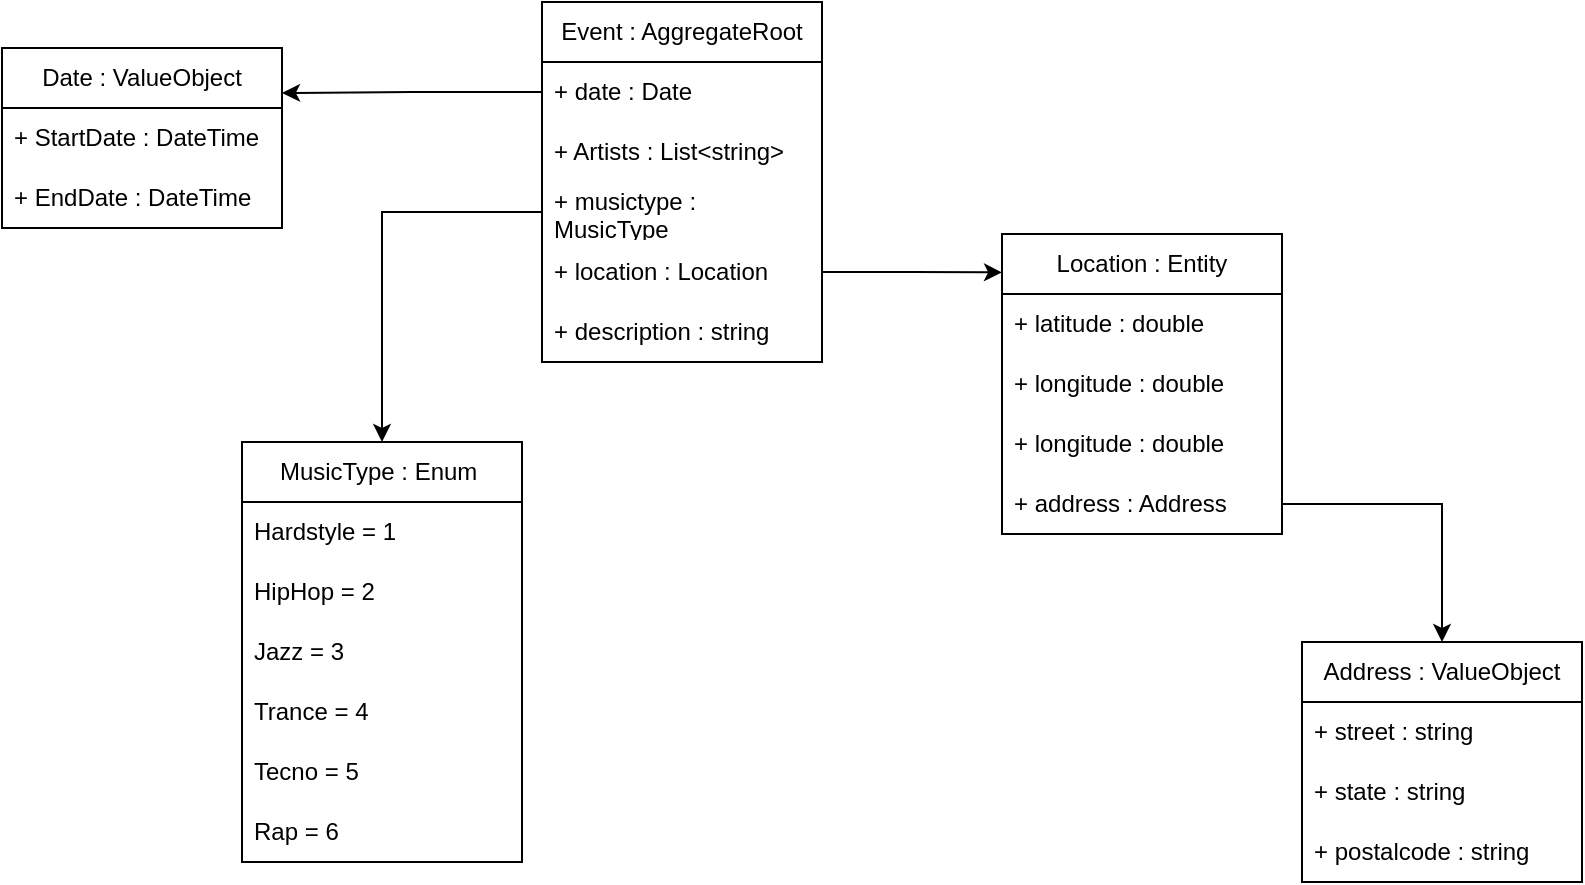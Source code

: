 <mxfile version="24.2.1" type="google">
  <diagram name="Página-1" id="yRbTayGv9ds7D0uxCgyy">
    <mxGraphModel dx="1518" dy="655" grid="1" gridSize="10" guides="1" tooltips="1" connect="1" arrows="1" fold="1" page="1" pageScale="1" pageWidth="827" pageHeight="1169" math="0" shadow="0">
      <root>
        <mxCell id="0" />
        <mxCell id="1" parent="0" />
        <mxCell id="PToddbX5U9q8gnp_Texk-1" value="Event : AggregateRoot" style="swimlane;fontStyle=0;childLayout=stackLayout;horizontal=1;startSize=30;horizontalStack=0;resizeParent=1;resizeParentMax=0;resizeLast=0;collapsible=1;marginBottom=0;whiteSpace=wrap;html=1;" parent="1" vertex="1">
          <mxGeometry x="330" y="40" width="140" height="180" as="geometry" />
        </mxCell>
        <mxCell id="PToddbX5U9q8gnp_Texk-2" value="+ date : Date" style="text;strokeColor=none;fillColor=none;align=left;verticalAlign=middle;spacingLeft=4;spacingRight=4;overflow=hidden;points=[[0,0.5],[1,0.5]];portConstraint=eastwest;rotatable=0;whiteSpace=wrap;html=1;" parent="PToddbX5U9q8gnp_Texk-1" vertex="1">
          <mxGeometry y="30" width="140" height="30" as="geometry" />
        </mxCell>
        <mxCell id="PToddbX5U9q8gnp_Texk-3" value="+ Artists : List&amp;lt;string&amp;gt;" style="text;strokeColor=none;fillColor=none;align=left;verticalAlign=middle;spacingLeft=4;spacingRight=4;overflow=hidden;points=[[0,0.5],[1,0.5]];portConstraint=eastwest;rotatable=0;whiteSpace=wrap;html=1;" parent="PToddbX5U9q8gnp_Texk-1" vertex="1">
          <mxGeometry y="60" width="140" height="30" as="geometry" />
        </mxCell>
        <mxCell id="PToddbX5U9q8gnp_Texk-4" value="+ musictype : MusicType" style="text;strokeColor=none;fillColor=none;align=left;verticalAlign=middle;spacingLeft=4;spacingRight=4;overflow=hidden;points=[[0,0.5],[1,0.5]];portConstraint=eastwest;rotatable=0;whiteSpace=wrap;html=1;" parent="PToddbX5U9q8gnp_Texk-1" vertex="1">
          <mxGeometry y="90" width="140" height="30" as="geometry" />
        </mxCell>
        <mxCell id="PToddbX5U9q8gnp_Texk-5" value="+ location : Location" style="text;strokeColor=none;fillColor=none;align=left;verticalAlign=middle;spacingLeft=4;spacingRight=4;overflow=hidden;points=[[0,0.5],[1,0.5]];portConstraint=eastwest;rotatable=0;whiteSpace=wrap;html=1;" parent="PToddbX5U9q8gnp_Texk-1" vertex="1">
          <mxGeometry y="120" width="140" height="30" as="geometry" />
        </mxCell>
        <mxCell id="PToddbX5U9q8gnp_Texk-6" value="+ description : string" style="text;strokeColor=none;fillColor=none;align=left;verticalAlign=middle;spacingLeft=4;spacingRight=4;overflow=hidden;points=[[0,0.5],[1,0.5]];portConstraint=eastwest;rotatable=0;whiteSpace=wrap;html=1;" parent="PToddbX5U9q8gnp_Texk-1" vertex="1">
          <mxGeometry y="150" width="140" height="30" as="geometry" />
        </mxCell>
        <mxCell id="PToddbX5U9q8gnp_Texk-7" value="MusicType : Enum&amp;nbsp;" style="swimlane;fontStyle=0;childLayout=stackLayout;horizontal=1;startSize=30;horizontalStack=0;resizeParent=1;resizeParentMax=0;resizeLast=0;collapsible=1;marginBottom=0;whiteSpace=wrap;html=1;" parent="1" vertex="1">
          <mxGeometry x="180" y="260" width="140" height="210" as="geometry" />
        </mxCell>
        <mxCell id="PToddbX5U9q8gnp_Texk-8" value="Hardstyle = 1" style="text;strokeColor=none;fillColor=none;align=left;verticalAlign=middle;spacingLeft=4;spacingRight=4;overflow=hidden;points=[[0,0.5],[1,0.5]];portConstraint=eastwest;rotatable=0;whiteSpace=wrap;html=1;" parent="PToddbX5U9q8gnp_Texk-7" vertex="1">
          <mxGeometry y="30" width="140" height="30" as="geometry" />
        </mxCell>
        <mxCell id="PToddbX5U9q8gnp_Texk-9" value="HipHop = 2" style="text;strokeColor=none;fillColor=none;align=left;verticalAlign=middle;spacingLeft=4;spacingRight=4;overflow=hidden;points=[[0,0.5],[1,0.5]];portConstraint=eastwest;rotatable=0;whiteSpace=wrap;html=1;" parent="PToddbX5U9q8gnp_Texk-7" vertex="1">
          <mxGeometry y="60" width="140" height="30" as="geometry" />
        </mxCell>
        <mxCell id="PToddbX5U9q8gnp_Texk-10" value="Jazz = 3" style="text;strokeColor=none;fillColor=none;align=left;verticalAlign=middle;spacingLeft=4;spacingRight=4;overflow=hidden;points=[[0,0.5],[1,0.5]];portConstraint=eastwest;rotatable=0;whiteSpace=wrap;html=1;" parent="PToddbX5U9q8gnp_Texk-7" vertex="1">
          <mxGeometry y="90" width="140" height="30" as="geometry" />
        </mxCell>
        <mxCell id="PToddbX5U9q8gnp_Texk-12" value="Trance = 4" style="text;strokeColor=none;fillColor=none;align=left;verticalAlign=middle;spacingLeft=4;spacingRight=4;overflow=hidden;points=[[0,0.5],[1,0.5]];portConstraint=eastwest;rotatable=0;whiteSpace=wrap;html=1;" parent="PToddbX5U9q8gnp_Texk-7" vertex="1">
          <mxGeometry y="120" width="140" height="30" as="geometry" />
        </mxCell>
        <mxCell id="PToddbX5U9q8gnp_Texk-13" value="Tecno = 5" style="text;strokeColor=none;fillColor=none;align=left;verticalAlign=middle;spacingLeft=4;spacingRight=4;overflow=hidden;points=[[0,0.5],[1,0.5]];portConstraint=eastwest;rotatable=0;whiteSpace=wrap;html=1;" parent="PToddbX5U9q8gnp_Texk-7" vertex="1">
          <mxGeometry y="150" width="140" height="30" as="geometry" />
        </mxCell>
        <mxCell id="PToddbX5U9q8gnp_Texk-14" value="Rap = 6" style="text;strokeColor=none;fillColor=none;align=left;verticalAlign=middle;spacingLeft=4;spacingRight=4;overflow=hidden;points=[[0,0.5],[1,0.5]];portConstraint=eastwest;rotatable=0;whiteSpace=wrap;html=1;" parent="PToddbX5U9q8gnp_Texk-7" vertex="1">
          <mxGeometry y="180" width="140" height="30" as="geometry" />
        </mxCell>
        <mxCell id="PToddbX5U9q8gnp_Texk-15" value="Location : Entity" style="swimlane;fontStyle=0;childLayout=stackLayout;horizontal=1;startSize=30;horizontalStack=0;resizeParent=1;resizeParentMax=0;resizeLast=0;collapsible=1;marginBottom=0;whiteSpace=wrap;html=1;" parent="1" vertex="1">
          <mxGeometry x="560" y="156" width="140" height="150" as="geometry" />
        </mxCell>
        <mxCell id="PToddbX5U9q8gnp_Texk-16" value="+ latitude : double" style="text;strokeColor=none;fillColor=none;align=left;verticalAlign=middle;spacingLeft=4;spacingRight=4;overflow=hidden;points=[[0,0.5],[1,0.5]];portConstraint=eastwest;rotatable=0;whiteSpace=wrap;html=1;" parent="PToddbX5U9q8gnp_Texk-15" vertex="1">
          <mxGeometry y="30" width="140" height="30" as="geometry" />
        </mxCell>
        <mxCell id="zy6qoqZiEUicW28ux1Lp-4" value="+ longitude : double" style="text;strokeColor=none;fillColor=none;align=left;verticalAlign=middle;spacingLeft=4;spacingRight=4;overflow=hidden;points=[[0,0.5],[1,0.5]];portConstraint=eastwest;rotatable=0;whiteSpace=wrap;html=1;" vertex="1" parent="PToddbX5U9q8gnp_Texk-15">
          <mxGeometry y="60" width="140" height="30" as="geometry" />
        </mxCell>
        <mxCell id="PToddbX5U9q8gnp_Texk-17" value="+ longitude : double" style="text;strokeColor=none;fillColor=none;align=left;verticalAlign=middle;spacingLeft=4;spacingRight=4;overflow=hidden;points=[[0,0.5],[1,0.5]];portConstraint=eastwest;rotatable=0;whiteSpace=wrap;html=1;" parent="PToddbX5U9q8gnp_Texk-15" vertex="1">
          <mxGeometry y="90" width="140" height="30" as="geometry" />
        </mxCell>
        <mxCell id="PToddbX5U9q8gnp_Texk-18" value="+ address : Address" style="text;strokeColor=none;fillColor=none;align=left;verticalAlign=middle;spacingLeft=4;spacingRight=4;overflow=hidden;points=[[0,0.5],[1,0.5]];portConstraint=eastwest;rotatable=0;whiteSpace=wrap;html=1;" parent="PToddbX5U9q8gnp_Texk-15" vertex="1">
          <mxGeometry y="120" width="140" height="30" as="geometry" />
        </mxCell>
        <mxCell id="PToddbX5U9q8gnp_Texk-20" value="Address : ValueObject" style="swimlane;fontStyle=0;childLayout=stackLayout;horizontal=1;startSize=30;horizontalStack=0;resizeParent=1;resizeParentMax=0;resizeLast=0;collapsible=1;marginBottom=0;whiteSpace=wrap;html=1;" parent="1" vertex="1">
          <mxGeometry x="710" y="360" width="140" height="120" as="geometry" />
        </mxCell>
        <mxCell id="PToddbX5U9q8gnp_Texk-21" value="+ street : string" style="text;strokeColor=none;fillColor=none;align=left;verticalAlign=middle;spacingLeft=4;spacingRight=4;overflow=hidden;points=[[0,0.5],[1,0.5]];portConstraint=eastwest;rotatable=0;whiteSpace=wrap;html=1;" parent="PToddbX5U9q8gnp_Texk-20" vertex="1">
          <mxGeometry y="30" width="140" height="30" as="geometry" />
        </mxCell>
        <mxCell id="PToddbX5U9q8gnp_Texk-22" value="+ state : string" style="text;strokeColor=none;fillColor=none;align=left;verticalAlign=middle;spacingLeft=4;spacingRight=4;overflow=hidden;points=[[0,0.5],[1,0.5]];portConstraint=eastwest;rotatable=0;whiteSpace=wrap;html=1;" parent="PToddbX5U9q8gnp_Texk-20" vertex="1">
          <mxGeometry y="60" width="140" height="30" as="geometry" />
        </mxCell>
        <mxCell id="PToddbX5U9q8gnp_Texk-23" value="+ postalcode : string" style="text;strokeColor=none;fillColor=none;align=left;verticalAlign=middle;spacingLeft=4;spacingRight=4;overflow=hidden;points=[[0,0.5],[1,0.5]];portConstraint=eastwest;rotatable=0;whiteSpace=wrap;html=1;" parent="PToddbX5U9q8gnp_Texk-20" vertex="1">
          <mxGeometry y="90" width="140" height="30" as="geometry" />
        </mxCell>
        <mxCell id="bUc5TfG6MDQDuUiOCa9--1" value="Date : ValueObject" style="swimlane;fontStyle=0;childLayout=stackLayout;horizontal=1;startSize=30;horizontalStack=0;resizeParent=1;resizeParentMax=0;resizeLast=0;collapsible=1;marginBottom=0;whiteSpace=wrap;html=1;" parent="1" vertex="1">
          <mxGeometry x="60" y="63" width="140" height="90" as="geometry" />
        </mxCell>
        <mxCell id="bUc5TfG6MDQDuUiOCa9--2" value="+ StartDate : DateTime" style="text;strokeColor=none;fillColor=none;align=left;verticalAlign=middle;spacingLeft=4;spacingRight=4;overflow=hidden;points=[[0,0.5],[1,0.5]];portConstraint=eastwest;rotatable=0;whiteSpace=wrap;html=1;" parent="bUc5TfG6MDQDuUiOCa9--1" vertex="1">
          <mxGeometry y="30" width="140" height="30" as="geometry" />
        </mxCell>
        <mxCell id="bUc5TfG6MDQDuUiOCa9--3" value="+ End&lt;span style=&quot;background-color: initial;&quot;&gt;Date : DateTime&lt;/span&gt;" style="text;strokeColor=none;fillColor=none;align=left;verticalAlign=middle;spacingLeft=4;spacingRight=4;overflow=hidden;points=[[0,0.5],[1,0.5]];portConstraint=eastwest;rotatable=0;whiteSpace=wrap;html=1;" parent="bUc5TfG6MDQDuUiOCa9--1" vertex="1">
          <mxGeometry y="60" width="140" height="30" as="geometry" />
        </mxCell>
        <mxCell id="zy6qoqZiEUicW28ux1Lp-1" style="edgeStyle=orthogonalEdgeStyle;rounded=0;orthogonalLoop=1;jettySize=auto;html=1;entryX=0;entryY=0.128;entryDx=0;entryDy=0;entryPerimeter=0;" edge="1" parent="1" source="PToddbX5U9q8gnp_Texk-5" target="PToddbX5U9q8gnp_Texk-15">
          <mxGeometry relative="1" as="geometry" />
        </mxCell>
        <mxCell id="zy6qoqZiEUicW28ux1Lp-6" style="edgeStyle=orthogonalEdgeStyle;rounded=0;orthogonalLoop=1;jettySize=auto;html=1;entryX=0.5;entryY=0;entryDx=0;entryDy=0;" edge="1" parent="1" source="PToddbX5U9q8gnp_Texk-18" target="PToddbX5U9q8gnp_Texk-20">
          <mxGeometry relative="1" as="geometry" />
        </mxCell>
        <mxCell id="zy6qoqZiEUicW28ux1Lp-7" style="edgeStyle=orthogonalEdgeStyle;rounded=0;orthogonalLoop=1;jettySize=auto;html=1;entryX=0.5;entryY=0;entryDx=0;entryDy=0;" edge="1" parent="1" source="PToddbX5U9q8gnp_Texk-4" target="PToddbX5U9q8gnp_Texk-7">
          <mxGeometry relative="1" as="geometry" />
        </mxCell>
        <mxCell id="zy6qoqZiEUicW28ux1Lp-8" style="edgeStyle=orthogonalEdgeStyle;rounded=0;orthogonalLoop=1;jettySize=auto;html=1;entryX=1;entryY=0.25;entryDx=0;entryDy=0;" edge="1" parent="1" source="PToddbX5U9q8gnp_Texk-2" target="bUc5TfG6MDQDuUiOCa9--1">
          <mxGeometry relative="1" as="geometry" />
        </mxCell>
      </root>
    </mxGraphModel>
  </diagram>
</mxfile>
